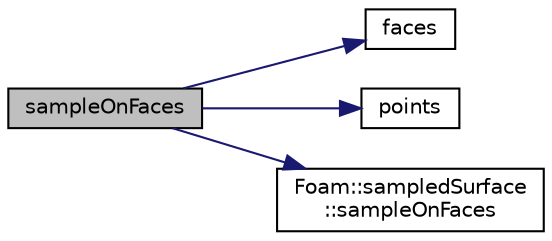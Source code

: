 digraph "sampleOnFaces"
{
  bgcolor="transparent";
  edge [fontname="Helvetica",fontsize="10",labelfontname="Helvetica",labelfontsize="10"];
  node [fontname="Helvetica",fontsize="10",shape=record];
  rankdir="LR";
  Node1 [label="sampleOnFaces",height=0.2,width=0.4,color="black", fillcolor="grey75", style="filled" fontcolor="black"];
  Node1 -> Node2 [color="midnightblue",fontsize="10",style="solid",fontname="Helvetica"];
  Node2 [label="faces",height=0.2,width=0.4,color="black",URL="$classFoam_1_1sampledIsoSurfaceTopo.html#a4d06c698bba36dbfe629cf0cda3649b1",tooltip="Faces of surface. "];
  Node1 -> Node3 [color="midnightblue",fontsize="10",style="solid",fontname="Helvetica"];
  Node3 [label="points",height=0.2,width=0.4,color="black",URL="$classFoam_1_1sampledIsoSurfaceTopo.html#a419417e2425dc489a0d4eb9f257e557b",tooltip="Points of surface. "];
  Node1 -> Node4 [color="midnightblue",fontsize="10",style="solid",fontname="Helvetica"];
  Node4 [label="Foam::sampledSurface\l::sampleOnFaces",height=0.2,width=0.4,color="black",URL="$classFoam_1_1sampledSurface.html#a9fb76fb748cde34167297d8ec12963d8",tooltip="General loop for sampling elements to faces. "];
}
